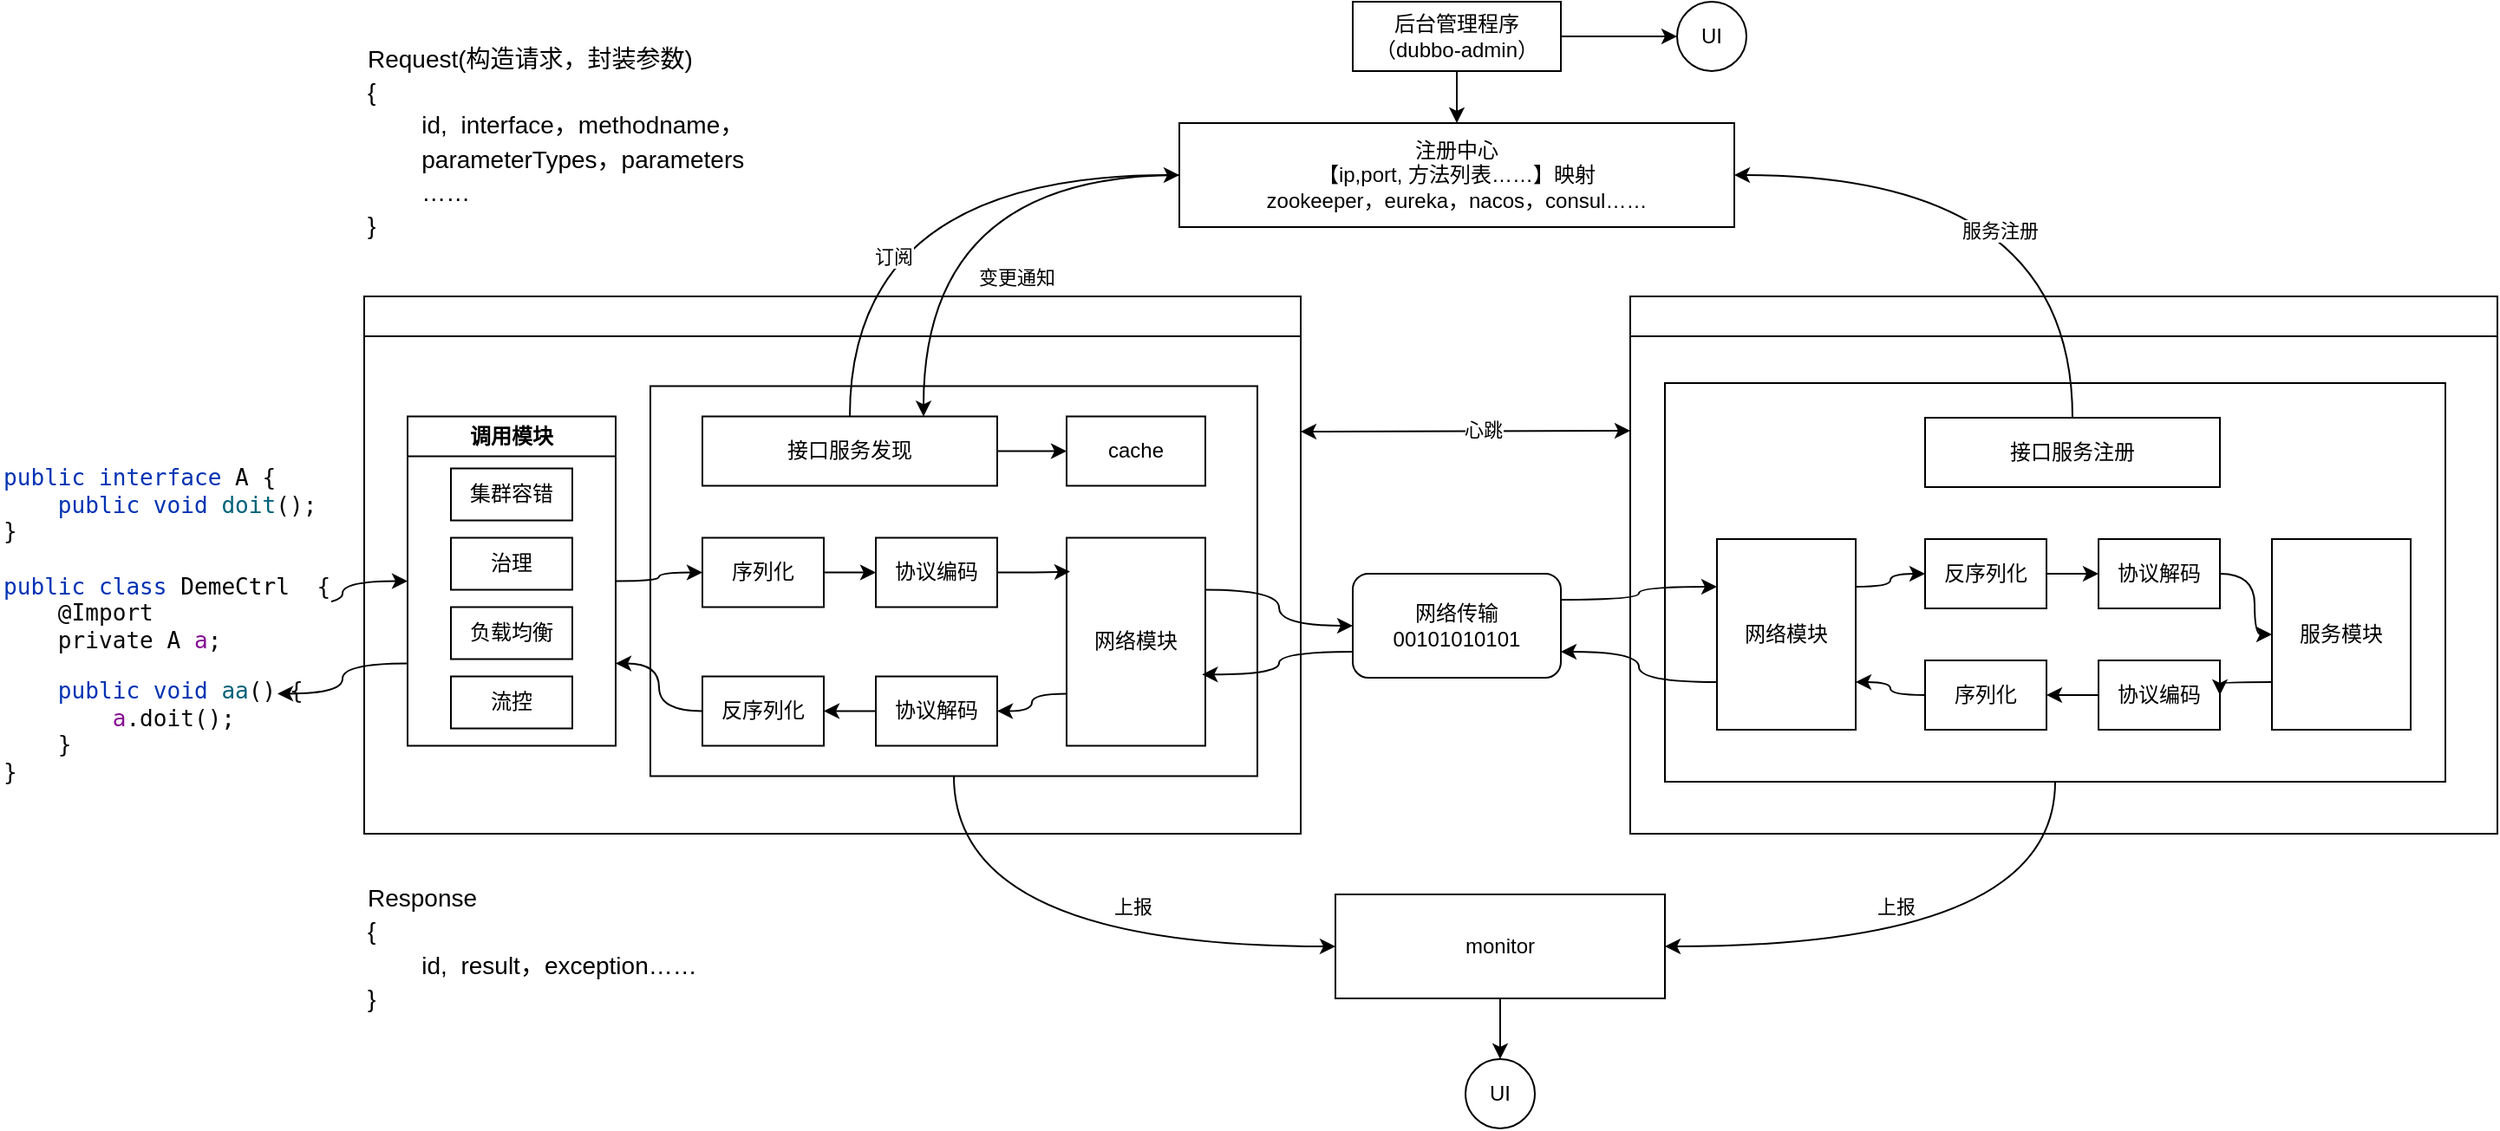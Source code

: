 <mxfile version="25.0.1">
  <diagram name="第 1 页" id="1sckSDOtUuJvLWyB_AYf">
    <mxGraphModel dx="2328" dy="722" grid="1" gridSize="10" guides="1" tooltips="1" connect="1" arrows="1" fold="1" page="1" pageScale="1" pageWidth="827" pageHeight="1169" math="0" shadow="0">
      <root>
        <mxCell id="0" />
        <mxCell id="1" parent="0" />
        <mxCell id="zozvZ9Csr4OsTHH7d_1L-1" value="" style="swimlane;whiteSpace=wrap;html=1;" vertex="1" parent="1">
          <mxGeometry x="30" y="210" width="540" height="310" as="geometry" />
        </mxCell>
        <mxCell id="zozvZ9Csr4OsTHH7d_1L-60" value="" style="rounded=0;whiteSpace=wrap;html=1;labelBackgroundColor=#E6E6E6;" vertex="1" parent="zozvZ9Csr4OsTHH7d_1L-1">
          <mxGeometry x="165" y="51.75" width="350" height="225" as="geometry" />
        </mxCell>
        <mxCell id="zozvZ9Csr4OsTHH7d_1L-40" style="edgeStyle=orthogonalEdgeStyle;curved=1;rounded=0;orthogonalLoop=1;jettySize=auto;html=1;exitX=1;exitY=0.5;exitDx=0;exitDy=0;entryX=0;entryY=0.5;entryDx=0;entryDy=0;" edge="1" parent="zozvZ9Csr4OsTHH7d_1L-1" source="zozvZ9Csr4OsTHH7d_1L-3" target="zozvZ9Csr4OsTHH7d_1L-4">
          <mxGeometry relative="1" as="geometry" />
        </mxCell>
        <mxCell id="zozvZ9Csr4OsTHH7d_1L-3" value="接口服务发现" style="rounded=0;whiteSpace=wrap;html=1;" vertex="1" parent="zozvZ9Csr4OsTHH7d_1L-1">
          <mxGeometry x="195" y="69.25" width="170" height="40" as="geometry" />
        </mxCell>
        <mxCell id="zozvZ9Csr4OsTHH7d_1L-4" value="cache" style="rounded=0;whiteSpace=wrap;html=1;" vertex="1" parent="zozvZ9Csr4OsTHH7d_1L-1">
          <mxGeometry x="405" y="69.25" width="80" height="40" as="geometry" />
        </mxCell>
        <mxCell id="zozvZ9Csr4OsTHH7d_1L-41" style="edgeStyle=orthogonalEdgeStyle;curved=1;rounded=0;orthogonalLoop=1;jettySize=auto;html=1;exitX=1;exitY=0.5;exitDx=0;exitDy=0;entryX=0;entryY=0.5;entryDx=0;entryDy=0;" edge="1" parent="zozvZ9Csr4OsTHH7d_1L-1" source="zozvZ9Csr4OsTHH7d_1L-5" target="zozvZ9Csr4OsTHH7d_1L-6">
          <mxGeometry relative="1" as="geometry" />
        </mxCell>
        <mxCell id="zozvZ9Csr4OsTHH7d_1L-5" value="序列化" style="rounded=0;whiteSpace=wrap;html=1;" vertex="1" parent="zozvZ9Csr4OsTHH7d_1L-1">
          <mxGeometry x="195" y="139.25" width="70" height="40" as="geometry" />
        </mxCell>
        <mxCell id="zozvZ9Csr4OsTHH7d_1L-6" value="协议编码" style="rounded=0;whiteSpace=wrap;html=1;" vertex="1" parent="zozvZ9Csr4OsTHH7d_1L-1">
          <mxGeometry x="295" y="139.25" width="70" height="40" as="geometry" />
        </mxCell>
        <mxCell id="zozvZ9Csr4OsTHH7d_1L-50" style="edgeStyle=orthogonalEdgeStyle;curved=1;rounded=0;orthogonalLoop=1;jettySize=auto;html=1;exitX=0;exitY=0.5;exitDx=0;exitDy=0;entryX=1;entryY=0.75;entryDx=0;entryDy=0;" edge="1" parent="zozvZ9Csr4OsTHH7d_1L-1" source="zozvZ9Csr4OsTHH7d_1L-7" target="zozvZ9Csr4OsTHH7d_1L-11">
          <mxGeometry relative="1" as="geometry" />
        </mxCell>
        <mxCell id="zozvZ9Csr4OsTHH7d_1L-7" value="反序列化" style="rounded=0;whiteSpace=wrap;html=1;" vertex="1" parent="zozvZ9Csr4OsTHH7d_1L-1">
          <mxGeometry x="195" y="219.25" width="70" height="40" as="geometry" />
        </mxCell>
        <mxCell id="zozvZ9Csr4OsTHH7d_1L-49" style="edgeStyle=orthogonalEdgeStyle;curved=1;rounded=0;orthogonalLoop=1;jettySize=auto;html=1;exitX=0;exitY=0.5;exitDx=0;exitDy=0;entryX=1;entryY=0.5;entryDx=0;entryDy=0;" edge="1" parent="zozvZ9Csr4OsTHH7d_1L-1" source="zozvZ9Csr4OsTHH7d_1L-8" target="zozvZ9Csr4OsTHH7d_1L-7">
          <mxGeometry relative="1" as="geometry" />
        </mxCell>
        <mxCell id="zozvZ9Csr4OsTHH7d_1L-8" value="协议解码" style="rounded=0;whiteSpace=wrap;html=1;" vertex="1" parent="zozvZ9Csr4OsTHH7d_1L-1">
          <mxGeometry x="295" y="219.25" width="70" height="40" as="geometry" />
        </mxCell>
        <mxCell id="zozvZ9Csr4OsTHH7d_1L-48" style="edgeStyle=orthogonalEdgeStyle;curved=1;rounded=0;orthogonalLoop=1;jettySize=auto;html=1;exitX=0;exitY=0.75;exitDx=0;exitDy=0;entryX=1;entryY=0.5;entryDx=0;entryDy=0;" edge="1" parent="zozvZ9Csr4OsTHH7d_1L-1" source="zozvZ9Csr4OsTHH7d_1L-9" target="zozvZ9Csr4OsTHH7d_1L-8">
          <mxGeometry relative="1" as="geometry" />
        </mxCell>
        <mxCell id="zozvZ9Csr4OsTHH7d_1L-9" value="网络模块" style="rounded=0;whiteSpace=wrap;html=1;" vertex="1" parent="zozvZ9Csr4OsTHH7d_1L-1">
          <mxGeometry x="405" y="139.25" width="80" height="120" as="geometry" />
        </mxCell>
        <mxCell id="zozvZ9Csr4OsTHH7d_1L-51" style="edgeStyle=orthogonalEdgeStyle;curved=1;rounded=0;orthogonalLoop=1;jettySize=auto;html=1;exitX=1;exitY=0.5;exitDx=0;exitDy=0;entryX=0;entryY=0.5;entryDx=0;entryDy=0;" edge="1" parent="zozvZ9Csr4OsTHH7d_1L-1" source="zozvZ9Csr4OsTHH7d_1L-11" target="zozvZ9Csr4OsTHH7d_1L-5">
          <mxGeometry relative="1" as="geometry" />
        </mxCell>
        <mxCell id="zozvZ9Csr4OsTHH7d_1L-11" value="调用模块" style="swimlane;whiteSpace=wrap;html=1;" vertex="1" parent="zozvZ9Csr4OsTHH7d_1L-1">
          <mxGeometry x="25" y="69.25" width="120" height="190" as="geometry" />
        </mxCell>
        <mxCell id="zozvZ9Csr4OsTHH7d_1L-12" value="集群容错" style="rounded=0;whiteSpace=wrap;html=1;" vertex="1" parent="zozvZ9Csr4OsTHH7d_1L-11">
          <mxGeometry x="25" y="30" width="70" height="30" as="geometry" />
        </mxCell>
        <mxCell id="zozvZ9Csr4OsTHH7d_1L-13" value="治理" style="rounded=0;whiteSpace=wrap;html=1;" vertex="1" parent="zozvZ9Csr4OsTHH7d_1L-11">
          <mxGeometry x="25" y="70" width="70" height="30" as="geometry" />
        </mxCell>
        <mxCell id="zozvZ9Csr4OsTHH7d_1L-14" value="负载均衡" style="rounded=0;whiteSpace=wrap;html=1;" vertex="1" parent="zozvZ9Csr4OsTHH7d_1L-11">
          <mxGeometry x="25" y="110" width="70" height="30" as="geometry" />
        </mxCell>
        <mxCell id="zozvZ9Csr4OsTHH7d_1L-15" value="流控" style="rounded=0;whiteSpace=wrap;html=1;" vertex="1" parent="zozvZ9Csr4OsTHH7d_1L-11">
          <mxGeometry x="25" y="150" width="70" height="30" as="geometry" />
        </mxCell>
        <mxCell id="zozvZ9Csr4OsTHH7d_1L-42" style="edgeStyle=orthogonalEdgeStyle;curved=1;rounded=0;orthogonalLoop=1;jettySize=auto;html=1;exitX=1;exitY=0.5;exitDx=0;exitDy=0;entryX=0.025;entryY=0.163;entryDx=0;entryDy=0;entryPerimeter=0;" edge="1" parent="zozvZ9Csr4OsTHH7d_1L-1" source="zozvZ9Csr4OsTHH7d_1L-6" target="zozvZ9Csr4OsTHH7d_1L-9">
          <mxGeometry relative="1" as="geometry" />
        </mxCell>
        <mxCell id="zozvZ9Csr4OsTHH7d_1L-2" value="" style="swimlane;whiteSpace=wrap;html=1;" vertex="1" parent="1">
          <mxGeometry x="760" y="210" width="500" height="310" as="geometry" />
        </mxCell>
        <mxCell id="zozvZ9Csr4OsTHH7d_1L-64" value="" style="rounded=0;whiteSpace=wrap;html=1;" vertex="1" parent="zozvZ9Csr4OsTHH7d_1L-2">
          <mxGeometry x="20" y="50" width="450" height="230" as="geometry" />
        </mxCell>
        <mxCell id="zozvZ9Csr4OsTHH7d_1L-25" value="接口服务注册" style="rounded=0;whiteSpace=wrap;html=1;" vertex="1" parent="zozvZ9Csr4OsTHH7d_1L-2">
          <mxGeometry x="170" y="70" width="170" height="40" as="geometry" />
        </mxCell>
        <mxCell id="zozvZ9Csr4OsTHH7d_1L-68" style="edgeStyle=orthogonalEdgeStyle;curved=1;rounded=0;orthogonalLoop=1;jettySize=auto;html=1;exitX=1;exitY=0.5;exitDx=0;exitDy=0;entryX=0;entryY=0.5;entryDx=0;entryDy=0;" edge="1" parent="zozvZ9Csr4OsTHH7d_1L-2" source="zozvZ9Csr4OsTHH7d_1L-27" target="zozvZ9Csr4OsTHH7d_1L-28">
          <mxGeometry relative="1" as="geometry" />
        </mxCell>
        <mxCell id="zozvZ9Csr4OsTHH7d_1L-27" value="反序列化" style="rounded=0;whiteSpace=wrap;html=1;" vertex="1" parent="zozvZ9Csr4OsTHH7d_1L-2">
          <mxGeometry x="170" y="140" width="70" height="40" as="geometry" />
        </mxCell>
        <mxCell id="zozvZ9Csr4OsTHH7d_1L-70" style="edgeStyle=orthogonalEdgeStyle;curved=1;rounded=0;orthogonalLoop=1;jettySize=auto;html=1;exitX=1;exitY=0.5;exitDx=0;exitDy=0;entryX=0;entryY=0.5;entryDx=0;entryDy=0;" edge="1" parent="zozvZ9Csr4OsTHH7d_1L-2" source="zozvZ9Csr4OsTHH7d_1L-28" target="zozvZ9Csr4OsTHH7d_1L-69">
          <mxGeometry relative="1" as="geometry" />
        </mxCell>
        <mxCell id="zozvZ9Csr4OsTHH7d_1L-28" value="协议解码" style="rounded=0;whiteSpace=wrap;html=1;" vertex="1" parent="zozvZ9Csr4OsTHH7d_1L-2">
          <mxGeometry x="270" y="140" width="70" height="40" as="geometry" />
        </mxCell>
        <mxCell id="zozvZ9Csr4OsTHH7d_1L-74" style="edgeStyle=orthogonalEdgeStyle;curved=1;rounded=0;orthogonalLoop=1;jettySize=auto;html=1;exitX=0;exitY=0.5;exitDx=0;exitDy=0;entryX=1;entryY=0.75;entryDx=0;entryDy=0;" edge="1" parent="zozvZ9Csr4OsTHH7d_1L-2" source="zozvZ9Csr4OsTHH7d_1L-29" target="zozvZ9Csr4OsTHH7d_1L-31">
          <mxGeometry relative="1" as="geometry" />
        </mxCell>
        <mxCell id="zozvZ9Csr4OsTHH7d_1L-29" value="序列化" style="rounded=0;whiteSpace=wrap;html=1;" vertex="1" parent="zozvZ9Csr4OsTHH7d_1L-2">
          <mxGeometry x="170" y="210" width="70" height="40" as="geometry" />
        </mxCell>
        <mxCell id="zozvZ9Csr4OsTHH7d_1L-73" style="edgeStyle=orthogonalEdgeStyle;curved=1;rounded=0;orthogonalLoop=1;jettySize=auto;html=1;entryX=1;entryY=0.5;entryDx=0;entryDy=0;" edge="1" parent="zozvZ9Csr4OsTHH7d_1L-2" source="zozvZ9Csr4OsTHH7d_1L-30" target="zozvZ9Csr4OsTHH7d_1L-29">
          <mxGeometry relative="1" as="geometry" />
        </mxCell>
        <mxCell id="zozvZ9Csr4OsTHH7d_1L-30" value="协议编码" style="rounded=0;whiteSpace=wrap;html=1;" vertex="1" parent="zozvZ9Csr4OsTHH7d_1L-2">
          <mxGeometry x="270" y="210" width="70" height="40" as="geometry" />
        </mxCell>
        <mxCell id="zozvZ9Csr4OsTHH7d_1L-66" style="edgeStyle=orthogonalEdgeStyle;curved=1;rounded=0;orthogonalLoop=1;jettySize=auto;html=1;exitX=1;exitY=0.25;exitDx=0;exitDy=0;entryX=0;entryY=0.5;entryDx=0;entryDy=0;" edge="1" parent="zozvZ9Csr4OsTHH7d_1L-2" source="zozvZ9Csr4OsTHH7d_1L-31" target="zozvZ9Csr4OsTHH7d_1L-27">
          <mxGeometry relative="1" as="geometry" />
        </mxCell>
        <mxCell id="zozvZ9Csr4OsTHH7d_1L-31" value="网络模块" style="rounded=0;whiteSpace=wrap;html=1;" vertex="1" parent="zozvZ9Csr4OsTHH7d_1L-2">
          <mxGeometry x="50" y="140" width="80" height="110" as="geometry" />
        </mxCell>
        <mxCell id="zozvZ9Csr4OsTHH7d_1L-72" style="edgeStyle=orthogonalEdgeStyle;curved=1;rounded=0;orthogonalLoop=1;jettySize=auto;html=1;exitX=0;exitY=0.75;exitDx=0;exitDy=0;entryX=1;entryY=0.5;entryDx=0;entryDy=0;" edge="1" parent="zozvZ9Csr4OsTHH7d_1L-2" source="zozvZ9Csr4OsTHH7d_1L-69" target="zozvZ9Csr4OsTHH7d_1L-30">
          <mxGeometry relative="1" as="geometry" />
        </mxCell>
        <mxCell id="zozvZ9Csr4OsTHH7d_1L-69" value="服务模块" style="rounded=0;whiteSpace=wrap;html=1;" vertex="1" parent="zozvZ9Csr4OsTHH7d_1L-2">
          <mxGeometry x="370" y="140" width="80" height="110" as="geometry" />
        </mxCell>
        <mxCell id="zozvZ9Csr4OsTHH7d_1L-75" style="edgeStyle=orthogonalEdgeStyle;curved=1;rounded=0;orthogonalLoop=1;jettySize=auto;html=1;exitX=1;exitY=0.25;exitDx=0;exitDy=0;entryX=0;entryY=0.25;entryDx=0;entryDy=0;" edge="1" parent="1" source="zozvZ9Csr4OsTHH7d_1L-16" target="zozvZ9Csr4OsTHH7d_1L-31">
          <mxGeometry relative="1" as="geometry" />
        </mxCell>
        <mxCell id="zozvZ9Csr4OsTHH7d_1L-16" value="网络传输&lt;br&gt;00101010101" style="rounded=1;whiteSpace=wrap;html=1;" vertex="1" parent="1">
          <mxGeometry x="600" y="370" width="120" height="60" as="geometry" />
        </mxCell>
        <mxCell id="zozvZ9Csr4OsTHH7d_1L-22" style="edgeStyle=orthogonalEdgeStyle;curved=1;rounded=0;orthogonalLoop=1;jettySize=auto;html=1;exitX=0;exitY=0.5;exitDx=0;exitDy=0;entryX=0.75;entryY=0;entryDx=0;entryDy=0;" edge="1" parent="1" source="zozvZ9Csr4OsTHH7d_1L-17" target="zozvZ9Csr4OsTHH7d_1L-3">
          <mxGeometry relative="1" as="geometry" />
        </mxCell>
        <mxCell id="zozvZ9Csr4OsTHH7d_1L-24" value="变更通知" style="edgeLabel;html=1;align=center;verticalAlign=middle;resizable=0;points=[];" vertex="1" connectable="0" parent="zozvZ9Csr4OsTHH7d_1L-22">
          <mxGeometry x="0.31" y="9" relative="1" as="geometry">
            <mxPoint x="44" y="18" as="offset" />
          </mxGeometry>
        </mxCell>
        <mxCell id="zozvZ9Csr4OsTHH7d_1L-17" value="注册中心&lt;br&gt;【ip,port, 方法列表……】映射&lt;br&gt;zookeeper，eureka，nacos，consul……" style="rounded=0;whiteSpace=wrap;html=1;" vertex="1" parent="1">
          <mxGeometry x="500" y="110" width="320" height="60" as="geometry" />
        </mxCell>
        <mxCell id="zozvZ9Csr4OsTHH7d_1L-20" style="edgeStyle=orthogonalEdgeStyle;curved=1;rounded=0;orthogonalLoop=1;jettySize=auto;html=1;exitX=0.5;exitY=0;exitDx=0;exitDy=0;entryX=0;entryY=0.5;entryDx=0;entryDy=0;" edge="1" parent="1" source="zozvZ9Csr4OsTHH7d_1L-3" target="zozvZ9Csr4OsTHH7d_1L-17">
          <mxGeometry relative="1" as="geometry" />
        </mxCell>
        <mxCell id="zozvZ9Csr4OsTHH7d_1L-23" value="订阅" style="edgeLabel;html=1;align=center;verticalAlign=middle;resizable=0;points=[];" vertex="1" connectable="0" parent="zozvZ9Csr4OsTHH7d_1L-20">
          <mxGeometry x="-0.262" y="-25" relative="1" as="geometry">
            <mxPoint y="29" as="offset" />
          </mxGeometry>
        </mxCell>
        <mxCell id="zozvZ9Csr4OsTHH7d_1L-33" value="&lt;div style=&quot;&quot;&gt;&lt;span style=&quot;background-color: initial;&quot;&gt;&lt;font style=&quot;font-size: 14px;&quot;&gt;Request(构造请求，封装参数)&lt;/font&gt;&lt;/span&gt;&lt;/div&gt;&lt;div style=&quot;&quot;&gt;&lt;span style=&quot;background-color: initial;&quot;&gt;&lt;font style=&quot;font-size: 14px;&quot;&gt;{&lt;/font&gt;&lt;/span&gt;&lt;/div&gt;&lt;div style=&quot;&quot;&gt;&lt;font style=&quot;font-size: 14px;&quot;&gt;&lt;span style=&quot;background-color: initial;&quot;&gt;&lt;span style=&quot;white-space: pre;&quot;&gt;&#x9;&lt;/span&gt;id,&amp;nbsp;&amp;nbsp;&lt;/span&gt;&lt;span style=&quot;background-color: initial;&quot;&gt;interface，&lt;/span&gt;&lt;span style=&quot;background-color: initial;&quot;&gt;methodname，&lt;/span&gt;&lt;/font&gt;&lt;/div&gt;&lt;div style=&quot;&quot;&gt;&lt;font style=&quot;font-size: 14px;&quot;&gt;&lt;span style=&quot;white-space: pre;&quot;&gt;&#x9;&lt;/span&gt;parameterTypes，&lt;span style=&quot;background-color: initial;&quot;&gt;parameters&lt;/span&gt;&lt;/font&gt;&lt;/div&gt;&lt;div style=&quot;&quot;&gt;&lt;font style=&quot;font-size: 14px;&quot;&gt;&lt;span style=&quot;background-color: initial;&quot;&gt;&lt;span style=&quot;white-space: pre;&quot;&gt;&#x9;&lt;/span&gt;……&lt;/span&gt;&lt;/font&gt;&lt;/div&gt;&lt;div style=&quot;&quot;&gt;&lt;font style=&quot;font-size: 14px;&quot;&gt;&lt;span style=&quot;background-color: initial;&quot;&gt;}&lt;/span&gt;&lt;/font&gt;&lt;/div&gt;" style="text;html=1;align=left;verticalAlign=middle;whiteSpace=wrap;rounded=0;fontSize=16;" vertex="1" parent="1">
          <mxGeometry x="30" y="60" width="240" height="120" as="geometry" />
        </mxCell>
        <mxCell id="zozvZ9Csr4OsTHH7d_1L-37" style="edgeStyle=orthogonalEdgeStyle;curved=1;rounded=0;orthogonalLoop=1;jettySize=auto;html=1;exitX=0.5;exitY=1;exitDx=0;exitDy=0;entryX=0.5;entryY=0;entryDx=0;entryDy=0;" edge="1" parent="1" source="zozvZ9Csr4OsTHH7d_1L-35" target="zozvZ9Csr4OsTHH7d_1L-17">
          <mxGeometry relative="1" as="geometry" />
        </mxCell>
        <mxCell id="zozvZ9Csr4OsTHH7d_1L-86" style="edgeStyle=orthogonalEdgeStyle;curved=1;rounded=0;orthogonalLoop=1;jettySize=auto;html=1;exitX=1;exitY=0.5;exitDx=0;exitDy=0;entryX=0;entryY=0.5;entryDx=0;entryDy=0;" edge="1" parent="1" source="zozvZ9Csr4OsTHH7d_1L-35" target="zozvZ9Csr4OsTHH7d_1L-85">
          <mxGeometry relative="1" as="geometry" />
        </mxCell>
        <mxCell id="zozvZ9Csr4OsTHH7d_1L-35" value="后台管理程序（dubbo-admin）" style="rounded=0;whiteSpace=wrap;html=1;" vertex="1" parent="1">
          <mxGeometry x="600" y="40" width="120" height="40" as="geometry" />
        </mxCell>
        <mxCell id="zozvZ9Csr4OsTHH7d_1L-38" style="edgeStyle=orthogonalEdgeStyle;curved=1;rounded=0;orthogonalLoop=1;jettySize=auto;html=1;exitX=0.5;exitY=0;exitDx=0;exitDy=0;entryX=1;entryY=0.5;entryDx=0;entryDy=0;" edge="1" parent="1" source="zozvZ9Csr4OsTHH7d_1L-25" target="zozvZ9Csr4OsTHH7d_1L-17">
          <mxGeometry relative="1" as="geometry" />
        </mxCell>
        <mxCell id="zozvZ9Csr4OsTHH7d_1L-39" value="服务注册" style="edgeLabel;html=1;align=center;verticalAlign=middle;resizable=0;points=[];" vertex="1" connectable="0" parent="zozvZ9Csr4OsTHH7d_1L-38">
          <mxGeometry x="0.086" y="32" relative="1" as="geometry">
            <mxPoint as="offset" />
          </mxGeometry>
        </mxCell>
        <mxCell id="zozvZ9Csr4OsTHH7d_1L-54" style="edgeStyle=orthogonalEdgeStyle;curved=1;rounded=0;orthogonalLoop=1;jettySize=auto;html=1;exitX=1;exitY=0.5;exitDx=0;exitDy=0;entryX=0;entryY=0.5;entryDx=0;entryDy=0;" edge="1" parent="1" source="zozvZ9Csr4OsTHH7d_1L-53" target="zozvZ9Csr4OsTHH7d_1L-11">
          <mxGeometry relative="1" as="geometry">
            <mxPoint x="50" y="388.5" as="targetPoint" />
            <mxPoint x="-30" y="416" as="sourcePoint" />
          </mxGeometry>
        </mxCell>
        <mxCell id="zozvZ9Csr4OsTHH7d_1L-53" value="&lt;div style=&quot;background-color:#ffffff;color:#080808&quot;&gt;&lt;pre style=&quot;font-family:&#39;JetBrains Mono&#39;,monospace;font-size:9.8pt;&quot;&gt;&lt;span style=&quot;color:#0033b3;&quot;&gt;public interface &lt;/span&gt;&lt;span style=&quot;color:#000000;&quot;&gt;A &lt;/span&gt;{&lt;br&gt;    &lt;span style=&quot;color:#0033b3;&quot;&gt;public void &lt;/span&gt;&lt;span style=&quot;color:#00627a;&quot;&gt;doit&lt;/span&gt;();&lt;br&gt;}&lt;br&gt;&lt;br&gt;&lt;span style=&quot;color:#0033b3;&quot;&gt;public class &lt;/span&gt;&lt;span style=&quot;color:#000000;&quot;&gt;DemeCtrl  &lt;/span&gt;{&lt;br&gt;    @Import&lt;br/&gt;    private &lt;span style=&quot;font-size: 9.8pt; white-space: normal; color: rgb(0, 0, 0);&quot;&gt;A &lt;/span&gt;&lt;span style=&quot;font-size: 9.8pt; white-space: normal; color: rgb(135, 16, 148);&quot;&gt;a&lt;/span&gt;&lt;span style=&quot;font-size: 9.8pt; white-space: normal;&quot;&gt;;&lt;/span&gt;&lt;/pre&gt;&lt;pre style=&quot;font-family:&#39;JetBrains Mono&#39;,monospace;font-size:9.8pt;&quot;&gt;    &lt;span style=&quot;color:#0033b3;&quot;&gt;public void &lt;/span&gt;&lt;span style=&quot;color:#00627a;&quot;&gt;aa&lt;/span&gt;() {&lt;br&gt;        &lt;span style=&quot;color:#871094;&quot;&gt;a&lt;/span&gt;.doit();&lt;br&gt;    }&lt;br&gt;}&lt;/pre&gt;&lt;/div&gt;" style="text;whiteSpace=wrap;html=1;" vertex="1" parent="1">
          <mxGeometry x="-180" y="286.75" width="160" height="203.25" as="geometry" />
        </mxCell>
        <mxCell id="zozvZ9Csr4OsTHH7d_1L-55" style="edgeStyle=orthogonalEdgeStyle;curved=1;rounded=0;orthogonalLoop=1;jettySize=auto;html=1;exitX=0;exitY=0.75;exitDx=0;exitDy=0;entryX=1;entryY=0.75;entryDx=0;entryDy=0;" edge="1" parent="1" source="zozvZ9Csr4OsTHH7d_1L-11" target="zozvZ9Csr4OsTHH7d_1L-53">
          <mxGeometry relative="1" as="geometry">
            <mxPoint x="-27.44" y="429.825" as="targetPoint" />
          </mxGeometry>
        </mxCell>
        <mxCell id="zozvZ9Csr4OsTHH7d_1L-58" style="edgeStyle=orthogonalEdgeStyle;curved=1;rounded=0;orthogonalLoop=1;jettySize=auto;html=1;exitX=1;exitY=0.25;exitDx=0;exitDy=0;entryX=0;entryY=0.5;entryDx=0;entryDy=0;" edge="1" parent="1" source="zozvZ9Csr4OsTHH7d_1L-9" target="zozvZ9Csr4OsTHH7d_1L-16">
          <mxGeometry relative="1" as="geometry">
            <mxPoint x="610" y="398.5" as="targetPoint" />
          </mxGeometry>
        </mxCell>
        <mxCell id="zozvZ9Csr4OsTHH7d_1L-59" style="edgeStyle=orthogonalEdgeStyle;curved=1;rounded=0;orthogonalLoop=1;jettySize=auto;html=1;exitX=0;exitY=0.75;exitDx=0;exitDy=0;entryX=0.977;entryY=0.657;entryDx=0;entryDy=0;entryPerimeter=0;" edge="1" parent="1" source="zozvZ9Csr4OsTHH7d_1L-16" target="zozvZ9Csr4OsTHH7d_1L-9">
          <mxGeometry relative="1" as="geometry">
            <mxPoint x="610" y="413.5" as="sourcePoint" />
          </mxGeometry>
        </mxCell>
        <mxCell id="zozvZ9Csr4OsTHH7d_1L-61" value="" style="endArrow=classic;startArrow=classic;html=1;rounded=0;curved=1;entryX=0;entryY=0.25;entryDx=0;entryDy=0;" edge="1" parent="1" target="zozvZ9Csr4OsTHH7d_1L-2">
          <mxGeometry width="50" height="50" relative="1" as="geometry">
            <mxPoint x="570" y="288" as="sourcePoint" />
            <mxPoint x="440" y="250" as="targetPoint" />
          </mxGeometry>
        </mxCell>
        <mxCell id="zozvZ9Csr4OsTHH7d_1L-62" value="心跳" style="edgeLabel;html=1;align=center;verticalAlign=middle;resizable=0;points=[];" vertex="1" connectable="0" parent="zozvZ9Csr4OsTHH7d_1L-61">
          <mxGeometry x="0.1" relative="1" as="geometry">
            <mxPoint y="-1" as="offset" />
          </mxGeometry>
        </mxCell>
        <mxCell id="zozvZ9Csr4OsTHH7d_1L-76" style="edgeStyle=orthogonalEdgeStyle;curved=1;rounded=0;orthogonalLoop=1;jettySize=auto;html=1;exitX=0;exitY=0.75;exitDx=0;exitDy=0;entryX=1;entryY=0.75;entryDx=0;entryDy=0;" edge="1" parent="1" source="zozvZ9Csr4OsTHH7d_1L-31" target="zozvZ9Csr4OsTHH7d_1L-16">
          <mxGeometry relative="1" as="geometry" />
        </mxCell>
        <mxCell id="zozvZ9Csr4OsTHH7d_1L-77" value="&lt;div style=&quot;&quot;&gt;&lt;span style=&quot;background-color: initial;&quot;&gt;&lt;font style=&quot;font-size: 14px;&quot;&gt;Response&lt;/font&gt;&lt;/span&gt;&lt;/div&gt;&lt;div style=&quot;&quot;&gt;&lt;span style=&quot;font-size: 14px; background-color: initial;&quot;&gt;{&lt;/span&gt;&lt;/div&gt;&lt;div style=&quot;&quot;&gt;&lt;font style=&quot;font-size: 14px;&quot;&gt;&lt;span style=&quot;background-color: initial;&quot;&gt;&lt;span style=&quot;white-space: pre;&quot;&gt;&#x9;&lt;/span&gt;id,&amp;nbsp;&amp;nbsp;&lt;/span&gt;&lt;span style=&quot;background-color: initial;&quot;&gt;result，&lt;/span&gt;&lt;span style=&quot;background-color: initial;&quot;&gt;exception&lt;/span&gt;&lt;/font&gt;&lt;span style=&quot;background-color: initial; font-size: 14px;&quot;&gt;……&lt;/span&gt;&lt;/div&gt;&lt;div style=&quot;&quot;&gt;&lt;font style=&quot;font-size: 14px;&quot;&gt;&lt;span style=&quot;background-color: initial;&quot;&gt;}&lt;/span&gt;&lt;/font&gt;&lt;/div&gt;" style="text;html=1;align=left;verticalAlign=middle;whiteSpace=wrap;rounded=0;fontSize=16;" vertex="1" parent="1">
          <mxGeometry x="30" y="545" width="240" height="80" as="geometry" />
        </mxCell>
        <mxCell id="zozvZ9Csr4OsTHH7d_1L-84" style="edgeStyle=orthogonalEdgeStyle;curved=1;rounded=0;orthogonalLoop=1;jettySize=auto;html=1;entryX=0.5;entryY=0;entryDx=0;entryDy=0;" edge="1" parent="1" source="zozvZ9Csr4OsTHH7d_1L-78" target="zozvZ9Csr4OsTHH7d_1L-83">
          <mxGeometry relative="1" as="geometry" />
        </mxCell>
        <mxCell id="zozvZ9Csr4OsTHH7d_1L-78" value="monitor" style="rounded=0;whiteSpace=wrap;html=1;" vertex="1" parent="1">
          <mxGeometry x="590" y="555" width="190" height="60" as="geometry" />
        </mxCell>
        <mxCell id="zozvZ9Csr4OsTHH7d_1L-79" style="edgeStyle=orthogonalEdgeStyle;curved=1;rounded=0;orthogonalLoop=1;jettySize=auto;html=1;exitX=0.5;exitY=1;exitDx=0;exitDy=0;entryX=0;entryY=0.5;entryDx=0;entryDy=0;" edge="1" parent="1" source="zozvZ9Csr4OsTHH7d_1L-60" target="zozvZ9Csr4OsTHH7d_1L-78">
          <mxGeometry relative="1" as="geometry" />
        </mxCell>
        <mxCell id="zozvZ9Csr4OsTHH7d_1L-81" value="上报" style="edgeLabel;html=1;align=center;verticalAlign=middle;resizable=0;points=[];" vertex="1" connectable="0" parent="zozvZ9Csr4OsTHH7d_1L-79">
          <mxGeometry x="0.263" y="23" relative="1" as="geometry">
            <mxPoint as="offset" />
          </mxGeometry>
        </mxCell>
        <mxCell id="zozvZ9Csr4OsTHH7d_1L-80" style="edgeStyle=orthogonalEdgeStyle;curved=1;rounded=0;orthogonalLoop=1;jettySize=auto;html=1;exitX=0.5;exitY=1;exitDx=0;exitDy=0;entryX=1;entryY=0.5;entryDx=0;entryDy=0;" edge="1" parent="1" source="zozvZ9Csr4OsTHH7d_1L-64" target="zozvZ9Csr4OsTHH7d_1L-78">
          <mxGeometry relative="1" as="geometry" />
        </mxCell>
        <mxCell id="zozvZ9Csr4OsTHH7d_1L-82" value="上报" style="edgeLabel;html=1;align=center;verticalAlign=middle;resizable=0;points=[];" vertex="1" connectable="0" parent="zozvZ9Csr4OsTHH7d_1L-80">
          <mxGeometry x="0.169" y="-23" relative="1" as="geometry">
            <mxPoint as="offset" />
          </mxGeometry>
        </mxCell>
        <mxCell id="zozvZ9Csr4OsTHH7d_1L-83" value="UI" style="ellipse;whiteSpace=wrap;html=1;aspect=fixed;" vertex="1" parent="1">
          <mxGeometry x="665" y="650" width="40" height="40" as="geometry" />
        </mxCell>
        <mxCell id="zozvZ9Csr4OsTHH7d_1L-85" value="UI" style="ellipse;whiteSpace=wrap;html=1;aspect=fixed;" vertex="1" parent="1">
          <mxGeometry x="787" y="40" width="40" height="40" as="geometry" />
        </mxCell>
      </root>
    </mxGraphModel>
  </diagram>
</mxfile>
